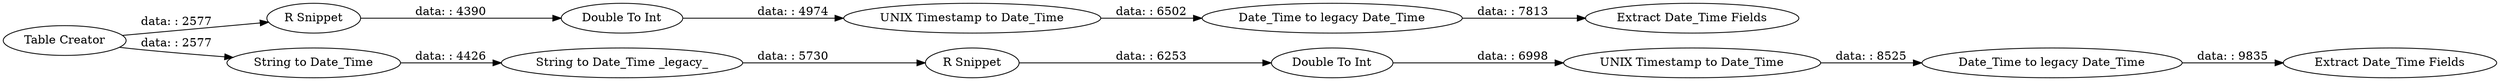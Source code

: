 digraph {
	"773470422277478402_2" [label="Table Creator"]
	"773470422277478402_3" [label="R Snippet"]
	"773470422277478402_4" [label="UNIX Timestamp to Date_Time"]
	"773470422277478402_10" [label="R Snippet"]
	"773470422277478402_15" [label="Double To Int"]
	"773470422277478402_8" [label="Extract Date_Time Fields"]
	"773470422277478402_13" [label="Extract Date_Time Fields"]
	"773470422277478402_7" [label="Date_Time to legacy Date_Time"]
	"773470422277478402_12" [label="UNIX Timestamp to Date_Time"]
	"773470422277478402_14" [label="Date_Time to legacy Date_Time"]
	"773470422277478402_11" [label="String to Date_Time _legacy_"]
	"773470422277478402_6" [label="Double To Int"]
	"773470422277478402_9" [label="String to Date_Time"]
	"773470422277478402_11" -> "773470422277478402_10" [label="data: : 5730"]
	"773470422277478402_14" -> "773470422277478402_13" [label="data: : 9835"]
	"773470422277478402_2" -> "773470422277478402_3" [label="data: : 2577"]
	"773470422277478402_3" -> "773470422277478402_6" [label="data: : 4390"]
	"773470422277478402_7" -> "773470422277478402_8" [label="data: : 7813"]
	"773470422277478402_6" -> "773470422277478402_4" [label="data: : 4974"]
	"773470422277478402_2" -> "773470422277478402_9" [label="data: : 2577"]
	"773470422277478402_10" -> "773470422277478402_15" [label="data: : 6253"]
	"773470422277478402_12" -> "773470422277478402_14" [label="data: : 8525"]
	"773470422277478402_15" -> "773470422277478402_12" [label="data: : 6998"]
	"773470422277478402_4" -> "773470422277478402_7" [label="data: : 6502"]
	"773470422277478402_9" -> "773470422277478402_11" [label="data: : 4426"]
	rankdir=LR
}
